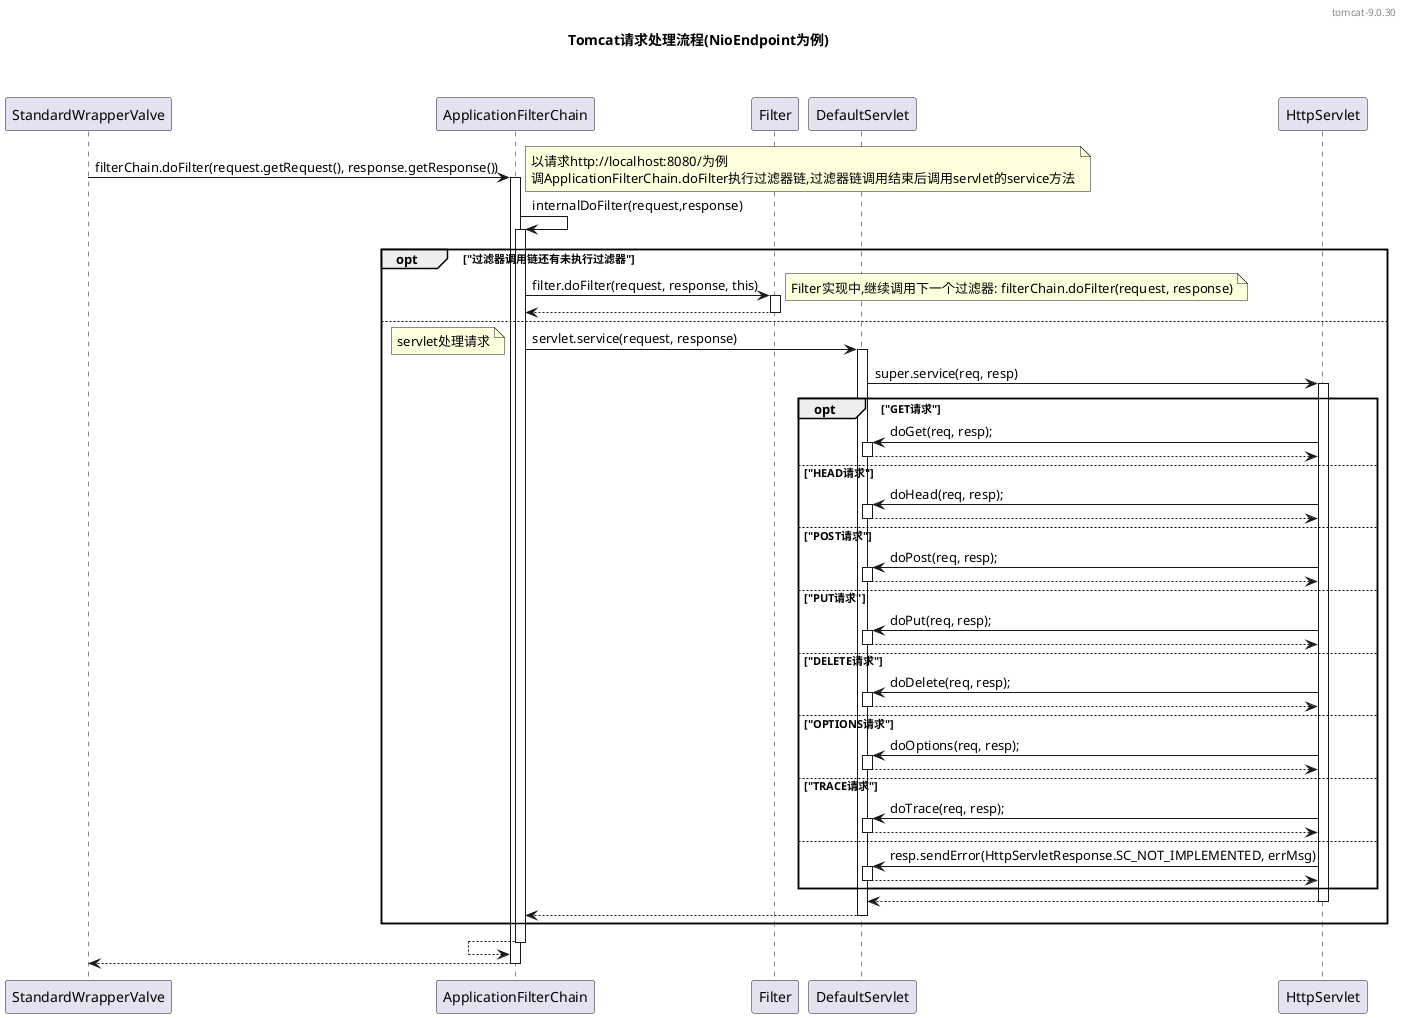 @startuml

header tomcat-9.0.30

title Tomcat请求处理流程(NioEndpoint为例)\n\n

note right

end note

StandardWrapperValve -> ApplicationFilterChain++: filterChain.doFilter(request.getRequest(), response.getResponse())
note right
以请求http://localhost:8080/为例
调ApplicationFilterChain.doFilter执行过滤器链,过滤器链调用结束后调用servlet的service方法
end note
    ApplicationFilterChain -> ApplicationFilterChain++: internalDoFilter(request,response)
        opt "过滤器调用链还有未执行过滤器"
            ApplicationFilterChain -> Filter++: filter.doFilter(request, response, this)
            note right
            Filter实现中,继续调用下一个过滤器: filterChain.doFilter(request, response)
            end note
            ApplicationFilterChain <-- Filter--
        else
            ApplicationFilterChain -> DefaultServlet++: servlet.service(request, response)
            note left
            servlet处理请求
            end note
                DefaultServlet -> HttpServlet++: super.service(req, resp)
                    opt "GET请求"
                    HttpServlet -> DefaultServlet++: doGet(req, resp);
                    HttpServlet <-- DefaultServlet--
                    else "HEAD请求"
                    HttpServlet -> DefaultServlet++: doHead(req, resp);
                    HttpServlet <-- DefaultServlet--
                    else "POST请求"
                    HttpServlet -> DefaultServlet++: doPost(req, resp);
                    HttpServlet <-- DefaultServlet--
                    else "PUT请求"
                    HttpServlet -> DefaultServlet++: doPut(req, resp);
                    HttpServlet <-- DefaultServlet--
                    else "DELETE请求"
                    HttpServlet -> DefaultServlet++: doDelete(req, resp);
                    HttpServlet <-- DefaultServlet--
                    else "OPTIONS请求"
                    HttpServlet -> DefaultServlet++: doOptions(req, resp);
                    HttpServlet <-- DefaultServlet--
                    else "TRACE请求"
                    HttpServlet -> DefaultServlet++: doTrace(req, resp);
                    HttpServlet <-- DefaultServlet--
                    else
                    HttpServlet -> DefaultServlet++: resp.sendError(HttpServletResponse.SC_NOT_IMPLEMENTED, errMsg)
                    HttpServlet <-- DefaultServlet--
                    end opt
                DefaultServlet <-- HttpServlet--
            ApplicationFilterChain <-- DefaultServlet--
        end opt
    ApplicationFilterChain <-- ApplicationFilterChain--
StandardWrapperValve <-- ApplicationFilterChain--

@enduml